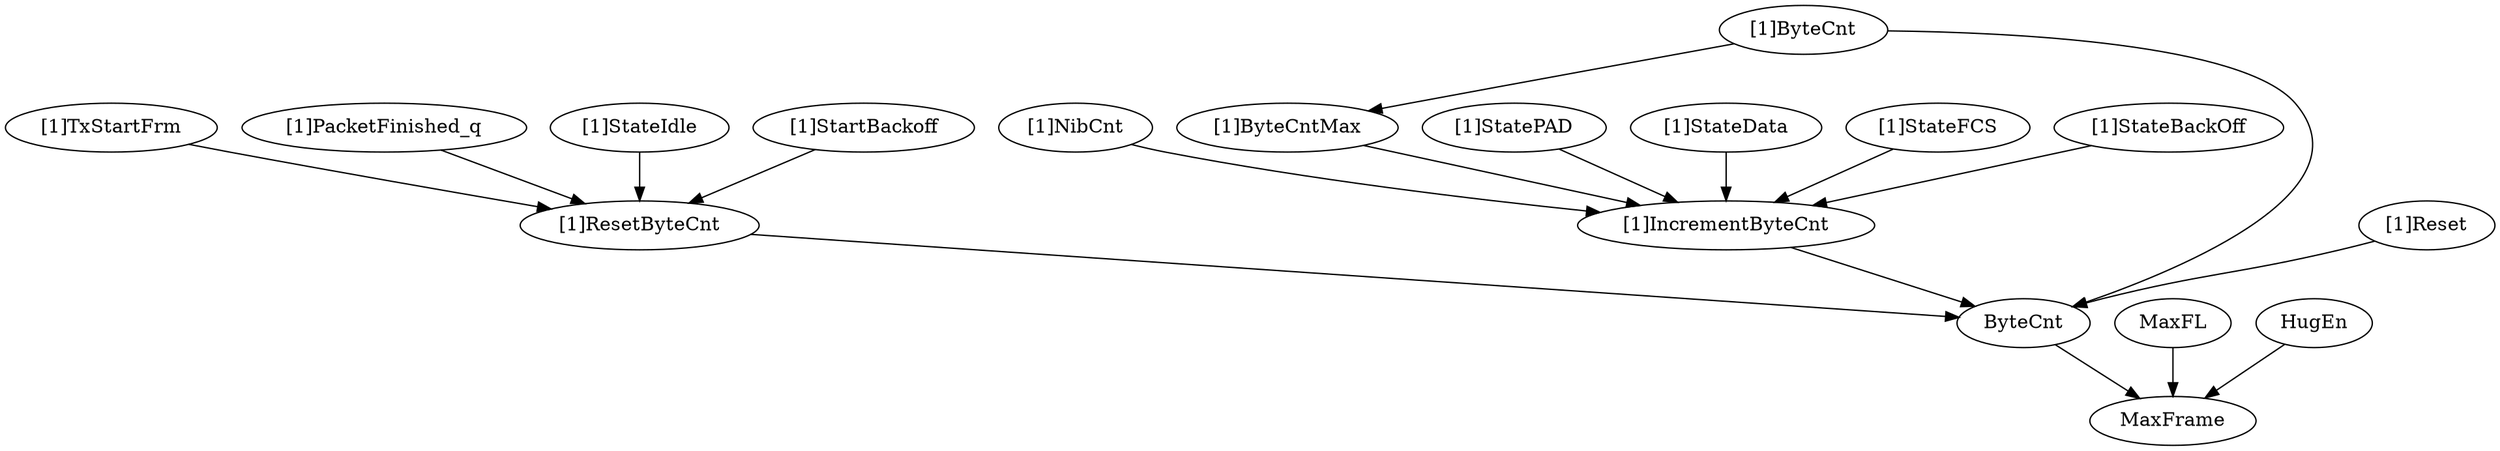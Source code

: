 strict digraph "" {
	"[1]NibCnt"	 [complexity=14,
		importance=0.249158762321,
		rank=0.0177970544515];
	"[1]IncrementByteCnt"	 [complexity=5,
		importance=0.154939718429,
		rank=0.0309879436858];
	"[1]NibCnt" -> "[1]IncrementByteCnt";
	MaxFL	 [complexity=4,
		importance=0.055440677621,
		rank=0.0138601694053];
	MaxFrame	 [complexity=0,
		importance=0.0406971912519,
		rank=0.0];
	MaxFL -> MaxFrame;
	"[1]ResetByteCnt"	 [complexity=5,
		importance=0.246632064983,
		rank=0.0493264129966];
	ByteCnt	 [complexity=4,
		importance=0.107958196064,
		rank=0.0269895490159];
	"[1]ResetByteCnt" -> ByteCnt;
	HugEn	 [complexity=4,
		importance=0.055440677621,
		rank=0.0138601694053];
	HugEn -> MaxFrame;
	"[1]TxStartFrm"	 [complexity=10,
		importance=0.261375551352,
		rank=0.0261375551352];
	"[1]TxStartFrm" -> "[1]ResetByteCnt";
	"[1]StatePAD"	 [complexity=14,
		importance=0.169683204798,
		rank=0.0121202289141];
	"[1]StatePAD" -> "[1]IncrementByteCnt";
	"[1]ByteCntMax"	 [complexity=14,
		importance=0.180893352924,
		rank=0.0129209537803];
	"[1]ByteCntMax" -> "[1]IncrementByteCnt";
	"[1]ByteCnt"	 [complexity=16,
		importance=0.248154357736,
		rank=0.0155096473585];
	"[1]ByteCnt" -> "[1]ByteCntMax";
	"[1]ByteCnt" -> ByteCnt;
	"[1]StateData"	 [complexity=14,
		importance=0.169683204798,
		rank=0.0121202289141];
	"[1]StateData" -> "[1]IncrementByteCnt";
	"[1]PacketFinished_q"	 [complexity=10,
		importance=0.261375551352,
		rank=0.0261375551352];
	"[1]PacketFinished_q" -> "[1]ResetByteCnt";
	"[1]StateIdle"	 [complexity=10,
		importance=0.261375551352,
		rank=0.0261375551352];
	"[1]StateIdle" -> "[1]ResetByteCnt";
	"[1]StateFCS"	 [complexity=14,
		importance=0.169683204798,
		rank=0.0121202289141];
	"[1]StateFCS" -> "[1]IncrementByteCnt";
	"[1]IncrementByteCnt" -> ByteCnt;
	"[1]StartBackoff"	 [complexity=10,
		importance=0.261375551352,
		rank=0.0261375551352];
	"[1]StartBackoff" -> "[1]ResetByteCnt";
	"[1]Reset"	 [complexity=5,
		importance=0.338618074561,
		rank=0.0677236149121];
	"[1]Reset" -> ByteCnt;
	"[1]StateBackOff"	 [complexity=14,
		importance=0.169683204798,
		rank=0.0121202289141];
	"[1]StateBackOff" -> "[1]IncrementByteCnt";
	ByteCnt -> MaxFrame;
}
